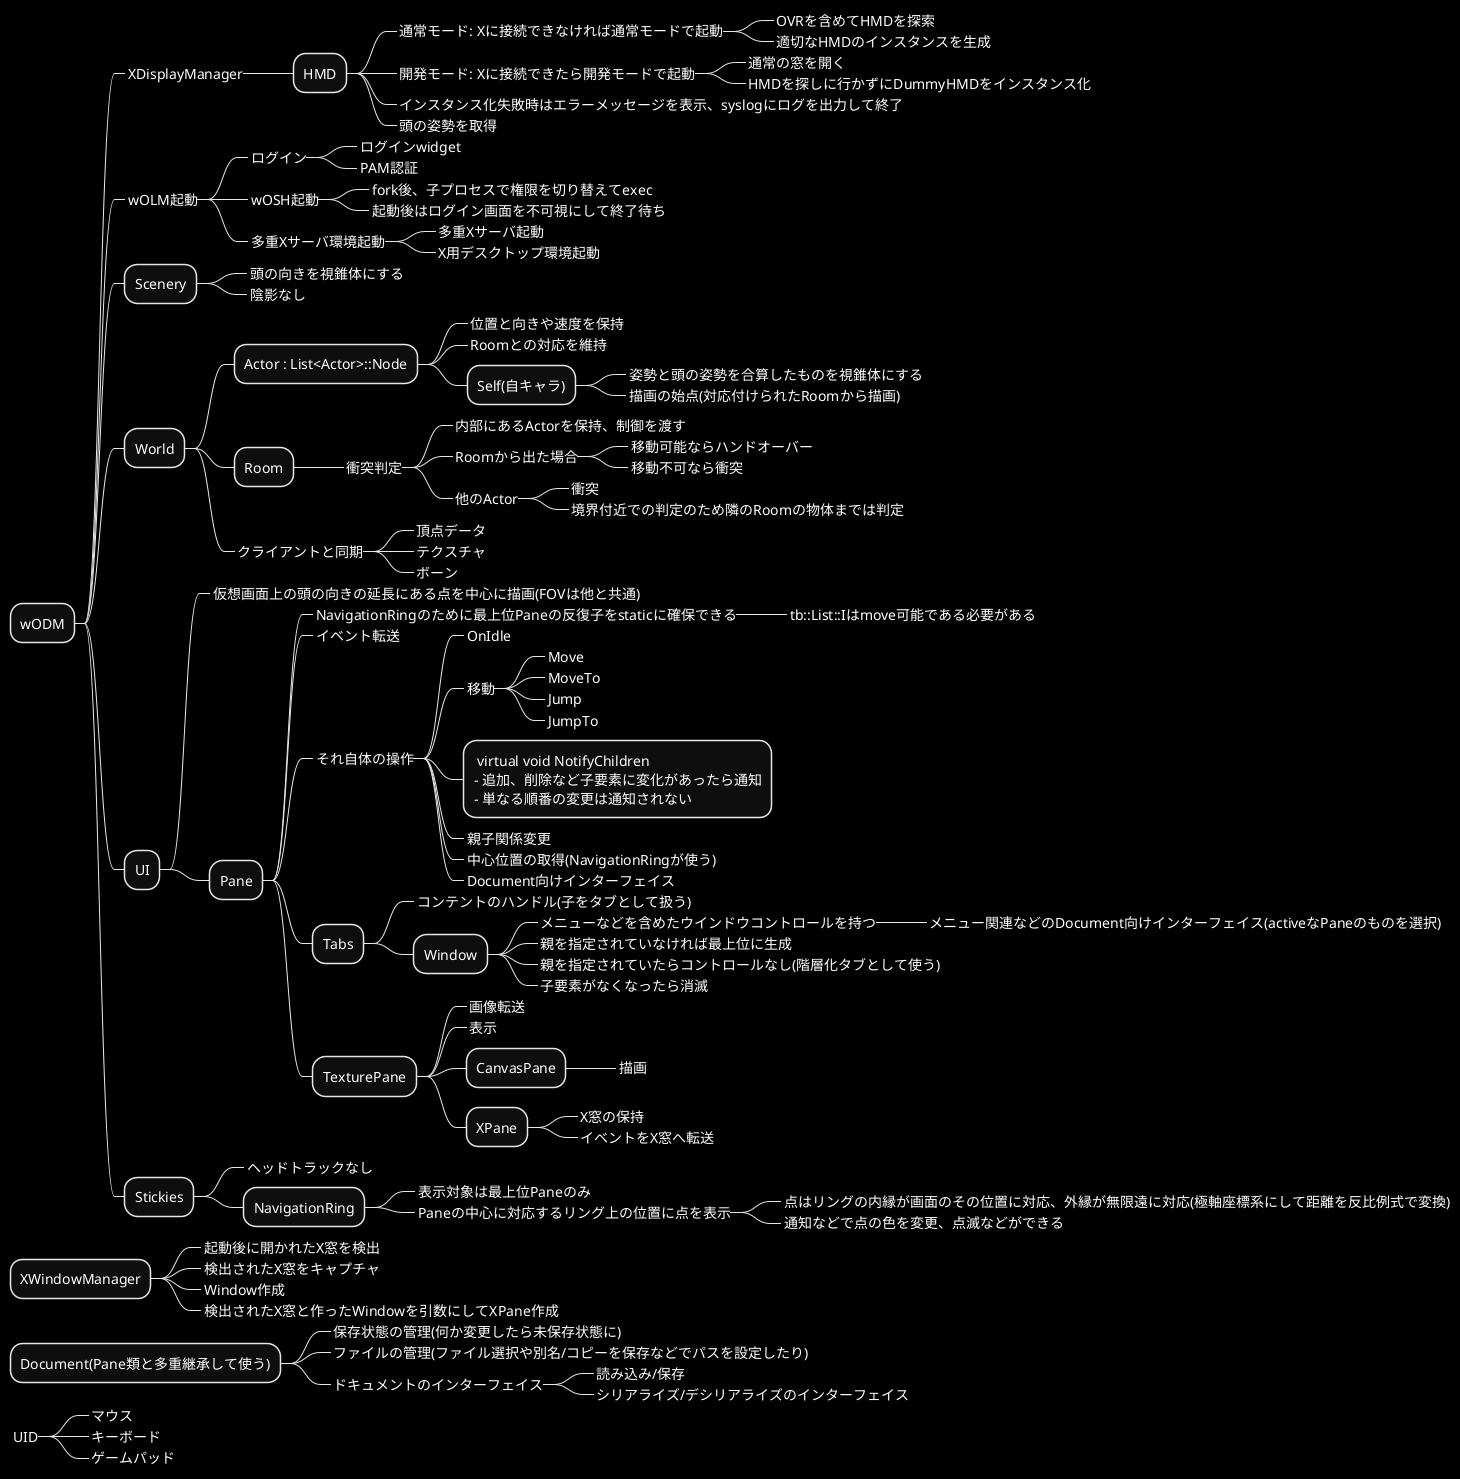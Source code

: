 @startmindmap
skinparam monochrome reverse
* wODM
**_ XDisplayManager
*** HMD
****_ 通常モード: Xに接続できなければ通常モードで起動
*****_ OVRを含めてHMDを探索
*****_ 適切なHMDのインスタンスを生成
****_ 開発モード: Xに接続できたら開発モードで起動
*****_ 通常の窓を開く
*****_ HMDを探しに行かずにDummyHMDをインスタンス化
****_ インスタンス化失敗時はエラーメッセージを表示、syslogにログを出力して終了
****_ 頭の姿勢を取得
**_ wOLM起動
***_ ログイン
****_ ログインwidget
****_ PAM認証
***_ wOSH起動
****_ fork後、子プロセスで権限を切り替えてexec
****_ 起動後はログイン画面を不可視にして終了待ち
***_ 多重Xサーバ環境起動
****_ 多重Xサーバ起動
****_ X用デスクトップ環境起動
** Scenery
***_ 頭の向きを視錐体にする
***_ 陰影なし
** World
*** Actor : List<Actor>::Node
****_ 位置と向きや速度を保持
****_ Roomとの対応を維持
**** Self(自キャラ)
*****_ 姿勢と頭の姿勢を合算したものを視錐体にする
*****_ 描画の始点(対応付けられたRoomから描画)
*** Room
****_ 衝突判定
*****_ 内部にあるActorを保持、制御を渡す
*****_ Roomから出た場合
******_ 移動可能ならハンドオーバー
******_ 移動不可なら衝突
*****_ 他のActor
******_ 衝突
******_ 境界付近での判定のため隣のRoomの物体までは判定
***_ クライアントと同期
****_ 頂点データ
****_ テクスチャ
****_ ボーン
** UI
***_ 仮想画面上の頭の向きの延長にある点を中心に描画(FOVは他と共通)
*** Pane
****_ NavigationRingのために最上位Paneの反復子をstaticに確保できる
*****_ tb::List::Iはmove可能である必要がある
****_ イベント転送
****_ それ自体の操作
*****_ OnIdle
*****_ 移動
******_ Move
******_ MoveTo
******_ Jump
******_ JumpTo
*****: virtual void NotifyChildren
- 追加、削除など子要素に変化があったら通知
- 単なる順番の変更は通知されない;
*****_ 親子関係変更
*****_ 中心位置の取得(NavigationRingが使う)
*****_ Document向けインターフェイス
**** Tabs
*****_ コンテントのハンドル(子をタブとして扱う)
***** Window
******_ メニューなどを含めたウインドウコントロールを持つ
*******_ メニュー関連などのDocument向けインターフェイス(activeなPaneのものを選択)
******_ 親を指定されていなければ最上位に生成
******_ 親を指定されていたらコントロールなし(階層化タブとして使う)
******_ 子要素がなくなったら消滅
**** TexturePane
*****_ 画像転送
*****_ 表示
***** CanvasPane
******_ 描画
***** XPane
******_ X窓の保持
******_ イベントをX窓へ転送
** Stickies
***_ ヘッドトラックなし
*** NavigationRing
****_ 表示対象は最上位Paneのみ
****_ Paneの中心に対応するリング上の位置に点を表示
*****_ 点はリングの内縁が画面のその位置に対応、外縁が無限遠に対応(極軸座標系にして距離を反比例式で変換)
*****_ 通知などで点の色を変更、点滅などができる
* XWindowManager
**_ 起動後に開かれたX窓を検出
**_ 検出されたX窓をキャプチャ
**_ Window作成
**_ 検出されたX窓と作ったWindowを引数にしてXPane作成
* Document(Pane類と多重継承して使う)
**_ 保存状態の管理(何か変更したら未保存状態に)
**_ ファイルの管理(ファイル選択や別名/コピーを保存などでパスを設定したり)
**_ ドキュメントのインターフェイス
***_ 読み込み/保存
***_ シリアライズ/デシリアライズのインターフェイス
*_ UID
**_ マウス
**_ キーボード
**_ ゲームパッド
@endmindmap
